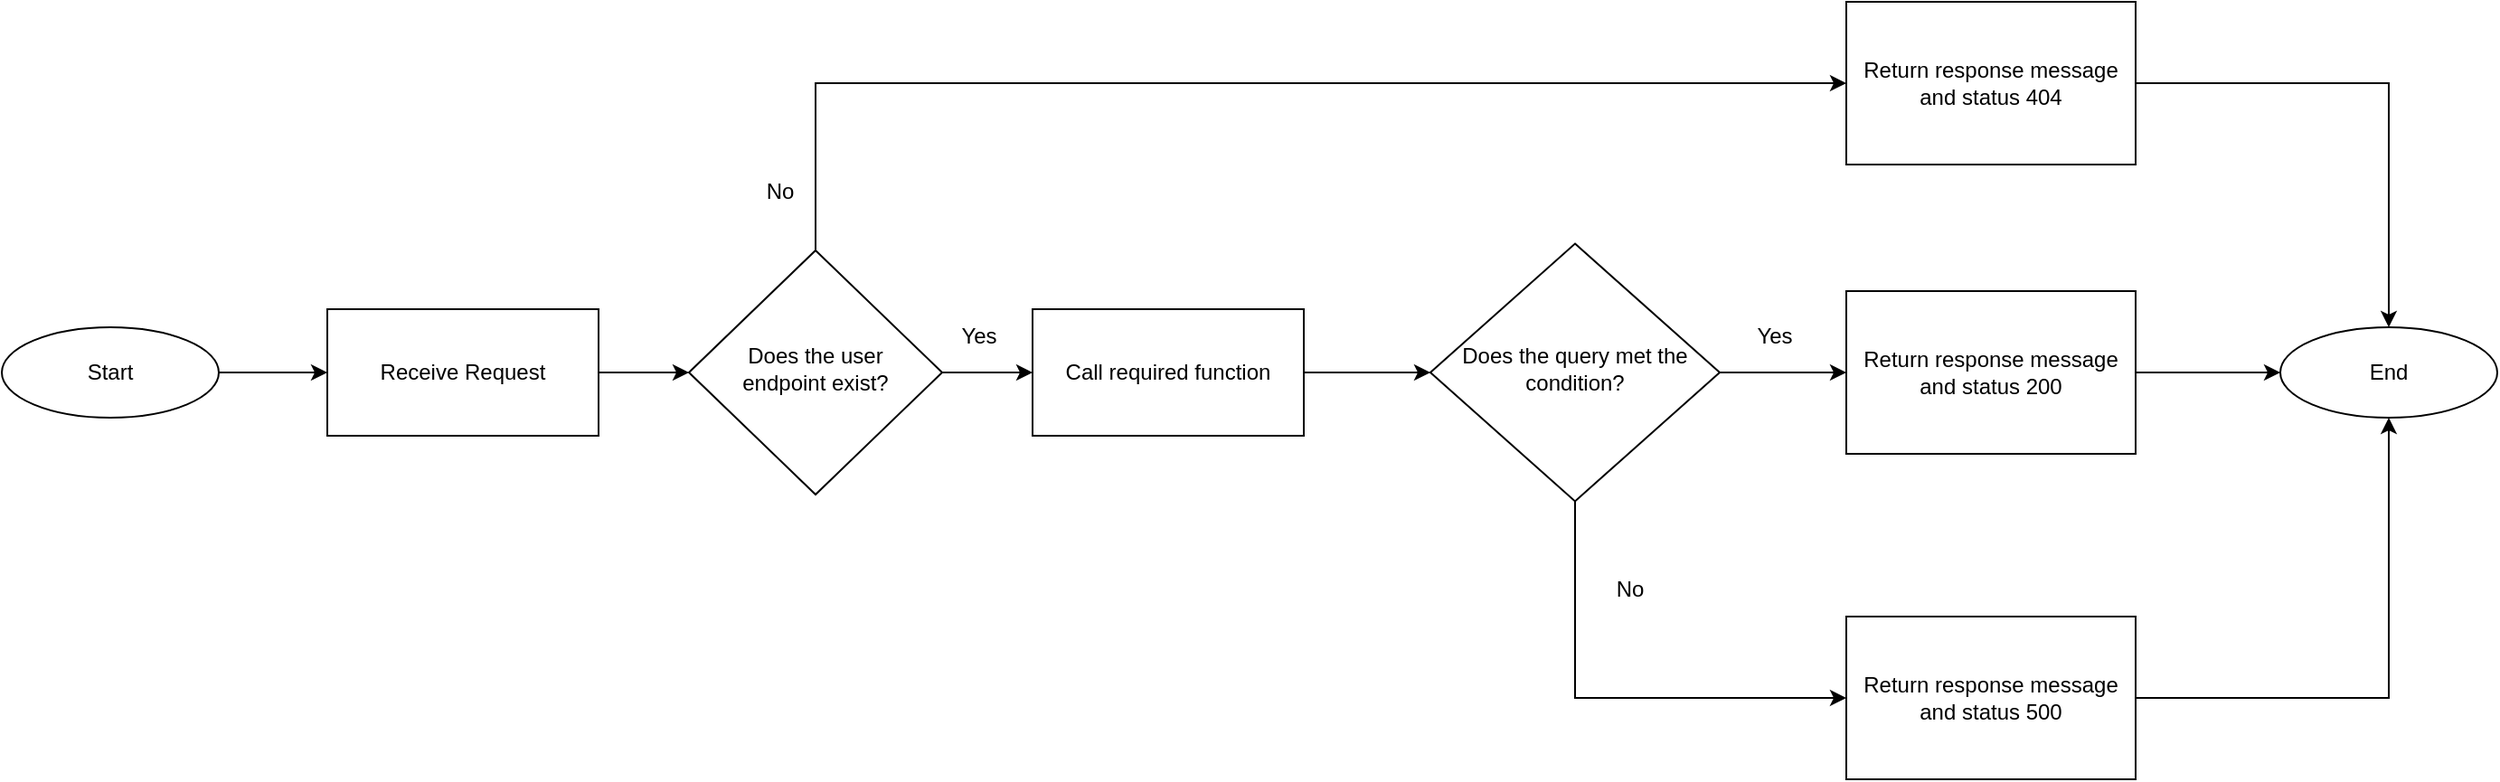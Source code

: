 <mxfile version="20.8.0" type="device"><diagram id="C5RBs43oDa-KdzZeNtuy" name="Page-1"><mxGraphModel dx="1434" dy="834" grid="1" gridSize="10" guides="1" tooltips="1" connect="1" arrows="1" fold="1" page="1" pageScale="1" pageWidth="827" pageHeight="1169" math="0" shadow="0"><root><mxCell id="WIyWlLk6GJQsqaUBKTNV-0"/><mxCell id="WIyWlLk6GJQsqaUBKTNV-1" parent="WIyWlLk6GJQsqaUBKTNV-0"/><mxCell id="9kX-c5tBNpWLAfs10OeD-15" value="" style="edgeStyle=orthogonalEdgeStyle;rounded=0;orthogonalLoop=1;jettySize=auto;html=1;" parent="WIyWlLk6GJQsqaUBKTNV-1" source="WIyWlLk6GJQsqaUBKTNV-6" target="9kX-c5tBNpWLAfs10OeD-7" edge="1"><mxGeometry relative="1" as="geometry"/></mxCell><mxCell id="WIyWlLk6GJQsqaUBKTNV-6" value="Does the user&lt;br&gt;endpoint exist?" style="rhombus;whiteSpace=wrap;html=1;shadow=0;fontFamily=Helvetica;fontSize=12;align=center;strokeWidth=1;spacing=6;spacingTop=-4;" parent="WIyWlLk6GJQsqaUBKTNV-1" vertex="1"><mxGeometry x="390" y="267.5" width="140" height="135" as="geometry"/></mxCell><mxCell id="9kX-c5tBNpWLAfs10OeD-13" value="" style="edgeStyle=orthogonalEdgeStyle;rounded=0;orthogonalLoop=1;jettySize=auto;html=1;" parent="WIyWlLk6GJQsqaUBKTNV-1" source="9kX-c5tBNpWLAfs10OeD-0" target="9kX-c5tBNpWLAfs10OeD-1" edge="1"><mxGeometry relative="1" as="geometry"/></mxCell><mxCell id="9kX-c5tBNpWLAfs10OeD-0" value="Start" style="ellipse;whiteSpace=wrap;html=1;" parent="WIyWlLk6GJQsqaUBKTNV-1" vertex="1"><mxGeometry x="10" y="310" width="120" height="50" as="geometry"/></mxCell><mxCell id="9kX-c5tBNpWLAfs10OeD-14" value="" style="edgeStyle=orthogonalEdgeStyle;rounded=0;orthogonalLoop=1;jettySize=auto;html=1;" parent="WIyWlLk6GJQsqaUBKTNV-1" source="9kX-c5tBNpWLAfs10OeD-1" target="WIyWlLk6GJQsqaUBKTNV-6" edge="1"><mxGeometry relative="1" as="geometry"/></mxCell><mxCell id="9kX-c5tBNpWLAfs10OeD-1" value="Receive Request" style="rounded=0;whiteSpace=wrap;html=1;" parent="WIyWlLk6GJQsqaUBKTNV-1" vertex="1"><mxGeometry x="190" y="300" width="150" height="70" as="geometry"/></mxCell><mxCell id="9kX-c5tBNpWLAfs10OeD-16" value="" style="edgeStyle=orthogonalEdgeStyle;rounded=0;orthogonalLoop=1;jettySize=auto;html=1;entryX=0;entryY=0.5;entryDx=0;entryDy=0;" parent="WIyWlLk6GJQsqaUBKTNV-1" source="9kX-c5tBNpWLAfs10OeD-7" target="9kX-c5tBNpWLAfs10OeD-25" edge="1"><mxGeometry relative="1" as="geometry"><mxPoint x="780" y="335" as="targetPoint"/></mxGeometry></mxCell><mxCell id="9kX-c5tBNpWLAfs10OeD-7" value="Call required function" style="rounded=0;whiteSpace=wrap;html=1;" parent="WIyWlLk6GJQsqaUBKTNV-1" vertex="1"><mxGeometry x="580" y="300" width="150" height="70" as="geometry"/></mxCell><mxCell id="9kX-c5tBNpWLAfs10OeD-17" value="Return response message and status 404" style="whiteSpace=wrap;html=1;rounded=0;" parent="WIyWlLk6GJQsqaUBKTNV-1" vertex="1"><mxGeometry x="1030" y="130" width="160" height="90" as="geometry"/></mxCell><mxCell id="9kX-c5tBNpWLAfs10OeD-19" value="" style="endArrow=classic;html=1;rounded=0;entryX=0;entryY=0.5;entryDx=0;entryDy=0;exitX=0.5;exitY=0;exitDx=0;exitDy=0;" parent="WIyWlLk6GJQsqaUBKTNV-1" source="WIyWlLk6GJQsqaUBKTNV-6" target="9kX-c5tBNpWLAfs10OeD-17" edge="1"><mxGeometry width="50" height="50" relative="1" as="geometry"><mxPoint x="260" y="300" as="sourcePoint"/><mxPoint x="430" y="185" as="targetPoint"/><Array as="points"><mxPoint x="460" y="175"/></Array></mxGeometry></mxCell><mxCell id="9kX-c5tBNpWLAfs10OeD-20" value="End" style="ellipse;whiteSpace=wrap;html=1;" parent="WIyWlLk6GJQsqaUBKTNV-1" vertex="1"><mxGeometry x="1270" y="310" width="120" height="50" as="geometry"/></mxCell><mxCell id="9kX-c5tBNpWLAfs10OeD-24" value="" style="endArrow=classic;html=1;rounded=0;entryX=0.5;entryY=0;entryDx=0;entryDy=0;exitX=1;exitY=0.5;exitDx=0;exitDy=0;" parent="WIyWlLk6GJQsqaUBKTNV-1" source="9kX-c5tBNpWLAfs10OeD-17" target="9kX-c5tBNpWLAfs10OeD-20" edge="1"><mxGeometry width="50" height="50" relative="1" as="geometry"><mxPoint x="670" y="195" as="sourcePoint"/><mxPoint x="850" y="70" as="targetPoint"/><Array as="points"><mxPoint x="1330" y="175"/></Array></mxGeometry></mxCell><mxCell id="9kX-c5tBNpWLAfs10OeD-26" value="" style="edgeStyle=orthogonalEdgeStyle;rounded=0;orthogonalLoop=1;jettySize=auto;html=1;" parent="WIyWlLk6GJQsqaUBKTNV-1" source="9kX-c5tBNpWLAfs10OeD-25" edge="1"><mxGeometry relative="1" as="geometry"><mxPoint x="1030" y="335" as="targetPoint"/></mxGeometry></mxCell><mxCell id="9kX-c5tBNpWLAfs10OeD-25" value="Does the query met the condition?" style="rhombus;whiteSpace=wrap;html=1;shadow=0;fontFamily=Helvetica;fontSize=12;align=center;strokeWidth=1;spacing=6;spacingTop=-4;" parent="WIyWlLk6GJQsqaUBKTNV-1" vertex="1"><mxGeometry x="800" y="263.75" width="160" height="142.5" as="geometry"/></mxCell><mxCell id="9kX-c5tBNpWLAfs10OeD-31" value="" style="edgeStyle=orthogonalEdgeStyle;rounded=0;orthogonalLoop=1;jettySize=auto;html=1;" parent="WIyWlLk6GJQsqaUBKTNV-1" source="9kX-c5tBNpWLAfs10OeD-29" target="9kX-c5tBNpWLAfs10OeD-20" edge="1"><mxGeometry relative="1" as="geometry"/></mxCell><mxCell id="9kX-c5tBNpWLAfs10OeD-29" value="Return response message and status 200" style="whiteSpace=wrap;html=1;rounded=0;" parent="WIyWlLk6GJQsqaUBKTNV-1" vertex="1"><mxGeometry x="1030" y="290" width="160" height="90" as="geometry"/></mxCell><mxCell id="9kX-c5tBNpWLAfs10OeD-30" value="Return response message and status 500" style="whiteSpace=wrap;html=1;rounded=0;" parent="WIyWlLk6GJQsqaUBKTNV-1" vertex="1"><mxGeometry x="1030" y="470" width="160" height="90" as="geometry"/></mxCell><mxCell id="9kX-c5tBNpWLAfs10OeD-32" value="" style="endArrow=classic;html=1;rounded=0;exitX=0.5;exitY=1;exitDx=0;exitDy=0;entryX=0;entryY=0.5;entryDx=0;entryDy=0;" parent="WIyWlLk6GJQsqaUBKTNV-1" source="9kX-c5tBNpWLAfs10OeD-25" target="9kX-c5tBNpWLAfs10OeD-30" edge="1"><mxGeometry width="50" height="50" relative="1" as="geometry"><mxPoint x="860" y="560" as="sourcePoint"/><mxPoint x="910" y="510" as="targetPoint"/><Array as="points"><mxPoint x="880" y="515"/></Array></mxGeometry></mxCell><mxCell id="9kX-c5tBNpWLAfs10OeD-33" value="" style="endArrow=classic;html=1;rounded=0;entryX=0.5;entryY=1;entryDx=0;entryDy=0;exitX=1;exitY=0.5;exitDx=0;exitDy=0;" parent="WIyWlLk6GJQsqaUBKTNV-1" source="9kX-c5tBNpWLAfs10OeD-30" target="9kX-c5tBNpWLAfs10OeD-20" edge="1"><mxGeometry width="50" height="50" relative="1" as="geometry"><mxPoint x="860" y="560" as="sourcePoint"/><mxPoint x="910" y="510" as="targetPoint"/><Array as="points"><mxPoint x="1330" y="515"/></Array></mxGeometry></mxCell><mxCell id="9kX-c5tBNpWLAfs10OeD-34" value="Yes" style="text;html=1;align=center;verticalAlign=middle;resizable=0;points=[];autosize=1;strokeColor=none;fillColor=none;" parent="WIyWlLk6GJQsqaUBKTNV-1" vertex="1"><mxGeometry x="530" y="300" width="40" height="30" as="geometry"/></mxCell><mxCell id="9kX-c5tBNpWLAfs10OeD-35" value="Yes" style="text;html=1;align=center;verticalAlign=middle;resizable=0;points=[];autosize=1;strokeColor=none;fillColor=none;" parent="WIyWlLk6GJQsqaUBKTNV-1" vertex="1"><mxGeometry x="970" y="300" width="40" height="30" as="geometry"/></mxCell><mxCell id="9kX-c5tBNpWLAfs10OeD-36" value="No" style="text;html=1;align=center;verticalAlign=middle;resizable=0;points=[];autosize=1;strokeColor=none;fillColor=none;" parent="WIyWlLk6GJQsqaUBKTNV-1" vertex="1"><mxGeometry x="420" y="220" width="40" height="30" as="geometry"/></mxCell><mxCell id="9kX-c5tBNpWLAfs10OeD-37" value="No" style="text;html=1;align=center;verticalAlign=middle;resizable=0;points=[];autosize=1;strokeColor=none;fillColor=none;" parent="WIyWlLk6GJQsqaUBKTNV-1" vertex="1"><mxGeometry x="890" y="440" width="40" height="30" as="geometry"/></mxCell></root></mxGraphModel></diagram></mxfile>